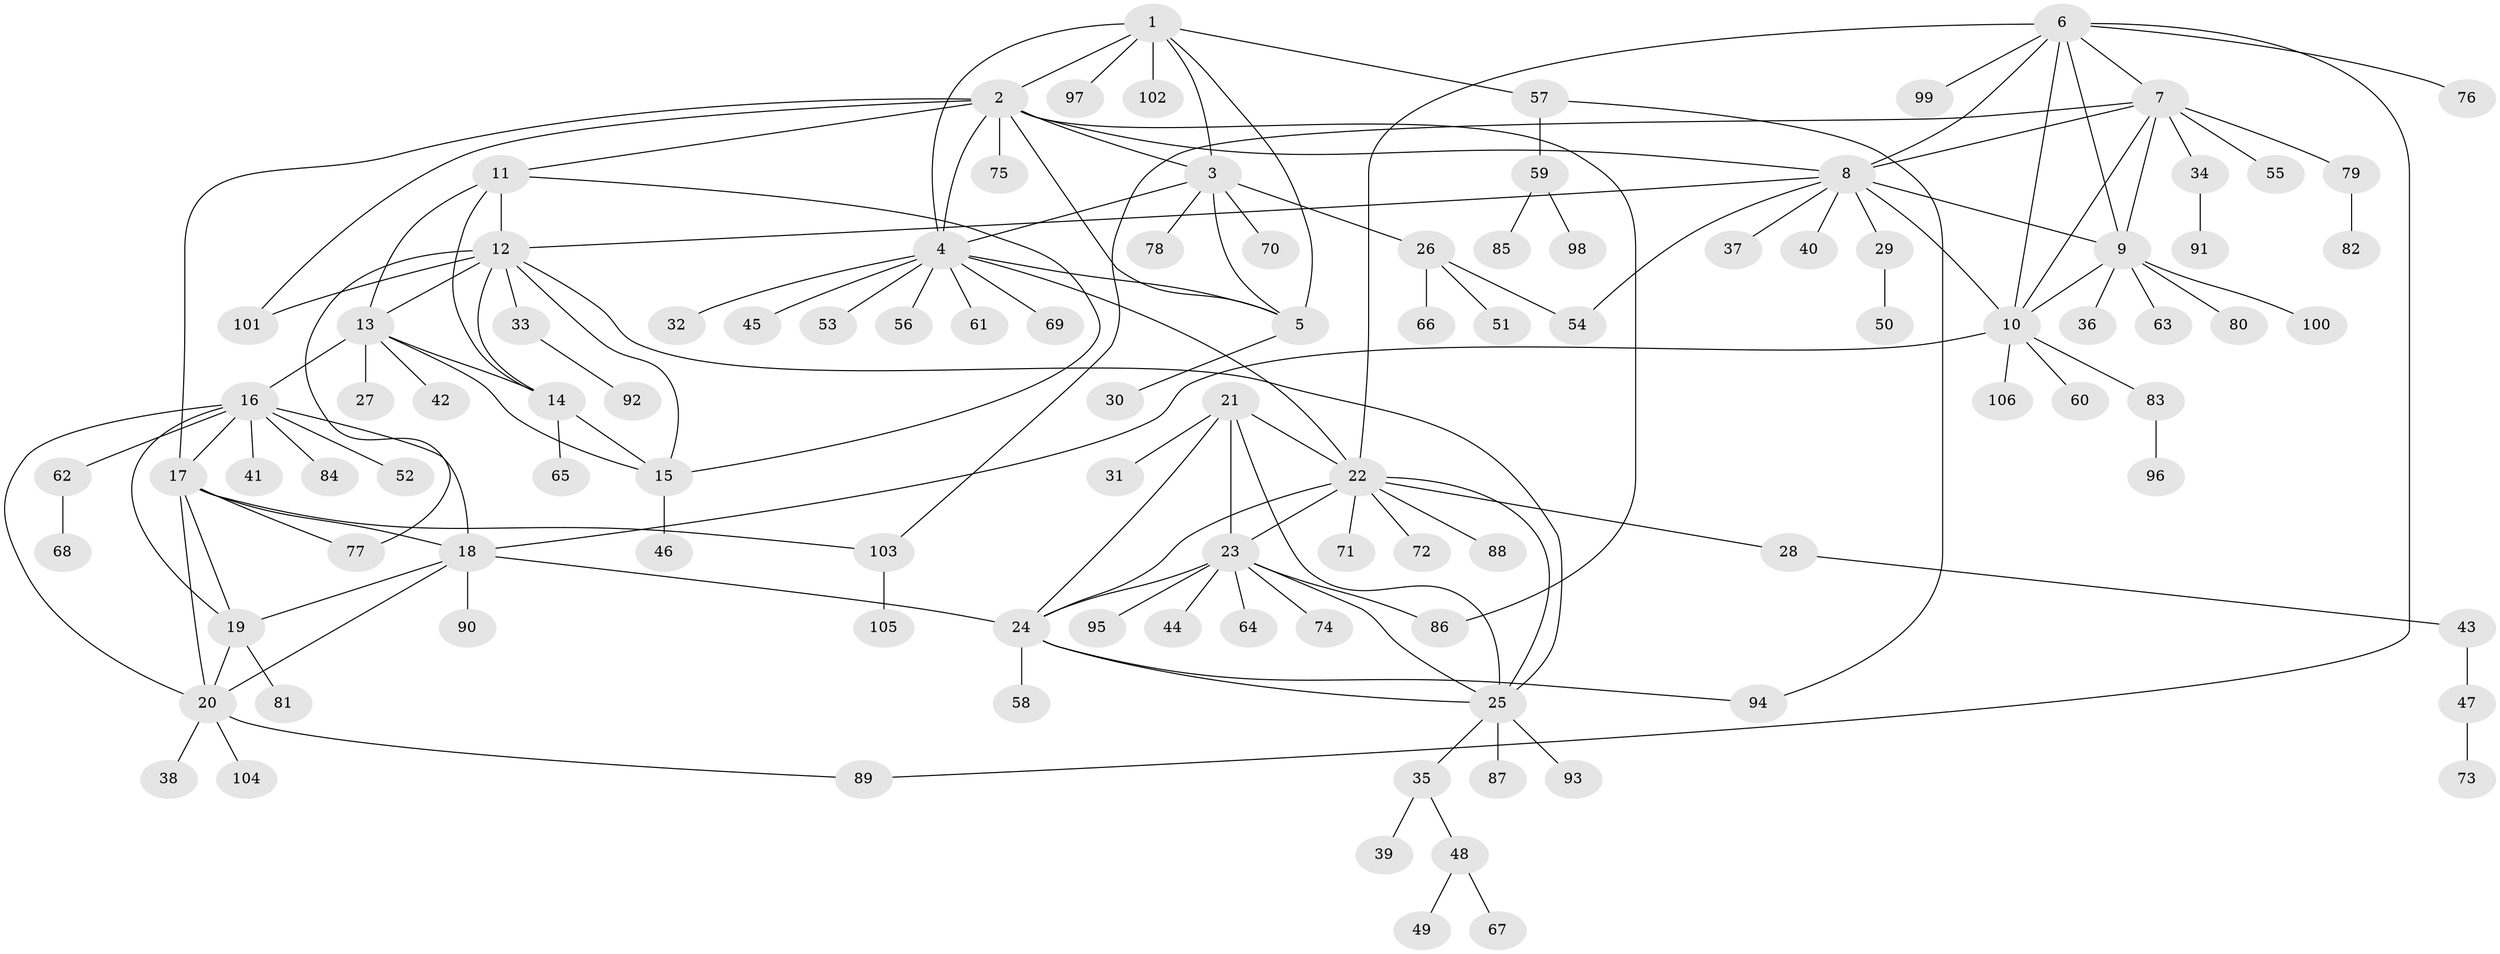 // coarse degree distribution, {7: 0.037037037037037035, 8: 0.024691358024691357, 5: 0.024691358024691357, 9: 0.04938271604938271, 10: 0.012345679012345678, 12: 0.012345679012345678, 6: 0.037037037037037035, 2: 0.13580246913580246, 4: 0.037037037037037035, 1: 0.6296296296296297}
// Generated by graph-tools (version 1.1) at 2025/42/03/06/25 10:42:11]
// undirected, 106 vertices, 148 edges
graph export_dot {
graph [start="1"]
  node [color=gray90,style=filled];
  1;
  2;
  3;
  4;
  5;
  6;
  7;
  8;
  9;
  10;
  11;
  12;
  13;
  14;
  15;
  16;
  17;
  18;
  19;
  20;
  21;
  22;
  23;
  24;
  25;
  26;
  27;
  28;
  29;
  30;
  31;
  32;
  33;
  34;
  35;
  36;
  37;
  38;
  39;
  40;
  41;
  42;
  43;
  44;
  45;
  46;
  47;
  48;
  49;
  50;
  51;
  52;
  53;
  54;
  55;
  56;
  57;
  58;
  59;
  60;
  61;
  62;
  63;
  64;
  65;
  66;
  67;
  68;
  69;
  70;
  71;
  72;
  73;
  74;
  75;
  76;
  77;
  78;
  79;
  80;
  81;
  82;
  83;
  84;
  85;
  86;
  87;
  88;
  89;
  90;
  91;
  92;
  93;
  94;
  95;
  96;
  97;
  98;
  99;
  100;
  101;
  102;
  103;
  104;
  105;
  106;
  1 -- 2;
  1 -- 3;
  1 -- 4;
  1 -- 5;
  1 -- 57;
  1 -- 97;
  1 -- 102;
  2 -- 3;
  2 -- 4;
  2 -- 5;
  2 -- 8;
  2 -- 11;
  2 -- 17;
  2 -- 75;
  2 -- 86;
  2 -- 101;
  3 -- 4;
  3 -- 5;
  3 -- 26;
  3 -- 70;
  3 -- 78;
  4 -- 5;
  4 -- 22;
  4 -- 32;
  4 -- 45;
  4 -- 53;
  4 -- 56;
  4 -- 61;
  4 -- 69;
  5 -- 30;
  6 -- 7;
  6 -- 8;
  6 -- 9;
  6 -- 10;
  6 -- 22;
  6 -- 76;
  6 -- 89;
  6 -- 99;
  7 -- 8;
  7 -- 9;
  7 -- 10;
  7 -- 34;
  7 -- 55;
  7 -- 79;
  7 -- 103;
  8 -- 9;
  8 -- 10;
  8 -- 12;
  8 -- 29;
  8 -- 37;
  8 -- 40;
  8 -- 54;
  9 -- 10;
  9 -- 36;
  9 -- 63;
  9 -- 80;
  9 -- 100;
  10 -- 18;
  10 -- 60;
  10 -- 83;
  10 -- 106;
  11 -- 12;
  11 -- 13;
  11 -- 14;
  11 -- 15;
  12 -- 13;
  12 -- 14;
  12 -- 15;
  12 -- 25;
  12 -- 33;
  12 -- 77;
  12 -- 101;
  13 -- 14;
  13 -- 15;
  13 -- 16;
  13 -- 27;
  13 -- 42;
  14 -- 15;
  14 -- 65;
  15 -- 46;
  16 -- 17;
  16 -- 18;
  16 -- 19;
  16 -- 20;
  16 -- 41;
  16 -- 52;
  16 -- 62;
  16 -- 84;
  17 -- 18;
  17 -- 19;
  17 -- 20;
  17 -- 77;
  17 -- 103;
  18 -- 19;
  18 -- 20;
  18 -- 24;
  18 -- 90;
  19 -- 20;
  19 -- 81;
  20 -- 38;
  20 -- 89;
  20 -- 104;
  21 -- 22;
  21 -- 23;
  21 -- 24;
  21 -- 25;
  21 -- 31;
  22 -- 23;
  22 -- 24;
  22 -- 25;
  22 -- 28;
  22 -- 71;
  22 -- 72;
  22 -- 88;
  23 -- 24;
  23 -- 25;
  23 -- 44;
  23 -- 64;
  23 -- 74;
  23 -- 86;
  23 -- 95;
  24 -- 25;
  24 -- 58;
  24 -- 94;
  25 -- 35;
  25 -- 87;
  25 -- 93;
  26 -- 51;
  26 -- 54;
  26 -- 66;
  28 -- 43;
  29 -- 50;
  33 -- 92;
  34 -- 91;
  35 -- 39;
  35 -- 48;
  43 -- 47;
  47 -- 73;
  48 -- 49;
  48 -- 67;
  57 -- 59;
  57 -- 94;
  59 -- 85;
  59 -- 98;
  62 -- 68;
  79 -- 82;
  83 -- 96;
  103 -- 105;
}
